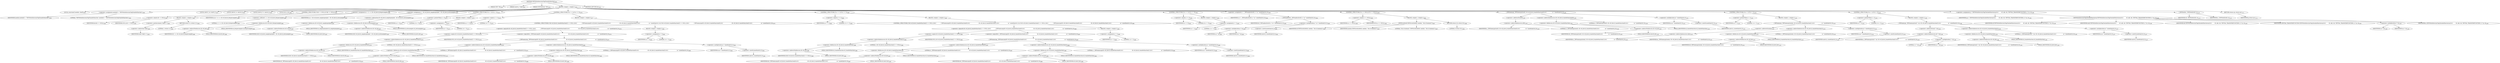 digraph "TIFFWriteDirectoryTagTransferfunction" {  
"69409" [label = <(METHOD,TIFFWriteDirectoryTagTransferfunction)<SUB>2053</SUB>> ]
"69410" [label = <(PARAM,TIFF *tif)<SUB>2053</SUB>> ]
"69411" [label = <(PARAM,uint32_t *ndir)<SUB>2053</SUB>> ]
"69412" [label = <(PARAM,TIFFDirEntry *dir)<SUB>2054</SUB>> ]
"69413" [label = <(BLOCK,&lt;empty&gt;,&lt;empty&gt;)<SUB>2055</SUB>> ]
"69414" [label = <(LOCAL,constchar[] module: char[])<SUB>2056</SUB>> ]
"69415" [label = <(&lt;operator&gt;.assignment,module[] = &quot;TIFFWriteDirectoryTagTransferfunction&quot;)<SUB>2056</SUB>> ]
"69416" [label = <(IDENTIFIER,module,module[] = &quot;TIFFWriteDirectoryTagTransferfunction&quot;)<SUB>2056</SUB>> ]
"69417" [label = <(LITERAL,&quot;TIFFWriteDirectoryTagTransferfunction&quot;,module[] = &quot;TIFFWriteDirectoryTagTransferfunction&quot;)<SUB>2056</SUB>> ]
"69418" [label = <(LOCAL,uint32_t m: uint32_t)<SUB>2057</SUB>> ]
"69419" [label = <(LOCAL,uint16_t n: uint16_t)<SUB>2058</SUB>> ]
"69420" [label = <(LOCAL,uint16_t* o: uint16_t)<SUB>2059</SUB>> ]
"69421" [label = <(LOCAL,int p: int)<SUB>2060</SUB>> ]
"69422" [label = <(CONTROL_STRUCTURE,if (dir == NULL),if (dir == NULL))<SUB>2061</SUB>> ]
"69423" [label = <(&lt;operator&gt;.equals,dir == NULL)<SUB>2061</SUB>> ]
"69424" [label = <(IDENTIFIER,dir,dir == NULL)<SUB>2061</SUB>> ]
"69425" [label = <(IDENTIFIER,NULL,dir == NULL)<SUB>2061</SUB>> ]
"69426" [label = <(BLOCK,&lt;empty&gt;,&lt;empty&gt;)<SUB>2062</SUB>> ]
"69427" [label = <(&lt;operator&gt;.postIncrement,(*ndir)++)<SUB>2063</SUB>> ]
"69428" [label = <(&lt;operator&gt;.indirection,*ndir)<SUB>2063</SUB>> ]
"69429" [label = <(IDENTIFIER,ndir,(*ndir)++)<SUB>2063</SUB>> ]
"69430" [label = <(RETURN,return (1);,return (1);)<SUB>2064</SUB>> ]
"69431" [label = <(LITERAL,1,return (1);)<SUB>2064</SUB>> ]
"69432" [label = <(&lt;operator&gt;.assignment,m = (1 &lt;&lt; tif-&gt;tif_dir.td_bitspersample))<SUB>2066</SUB>> ]
"69433" [label = <(IDENTIFIER,m,m = (1 &lt;&lt; tif-&gt;tif_dir.td_bitspersample))<SUB>2066</SUB>> ]
"69434" [label = <(&lt;operator&gt;.shiftLeft,1 &lt;&lt; tif-&gt;tif_dir.td_bitspersample)<SUB>2066</SUB>> ]
"69435" [label = <(LITERAL,1,1 &lt;&lt; tif-&gt;tif_dir.td_bitspersample)<SUB>2066</SUB>> ]
"69436" [label = <(&lt;operator&gt;.fieldAccess,tif-&gt;tif_dir.td_bitspersample)<SUB>2066</SUB>> ]
"69437" [label = <(&lt;operator&gt;.indirectFieldAccess,tif-&gt;tif_dir)<SUB>2066</SUB>> ]
"69438" [label = <(IDENTIFIER,tif,1 &lt;&lt; tif-&gt;tif_dir.td_bitspersample)<SUB>2066</SUB>> ]
"69439" [label = <(FIELD_IDENTIFIER,tif_dir,tif_dir)<SUB>2066</SUB>> ]
"69440" [label = <(FIELD_IDENTIFIER,td_bitspersample,td_bitspersample)<SUB>2066</SUB>> ]
"69441" [label = <(&lt;operator&gt;.assignment,n = tif-&gt;tif_dir.td_samplesperpixel - tif-&gt;tif_dir.td_extrasamples)<SUB>2067</SUB>> ]
"69442" [label = <(IDENTIFIER,n,n = tif-&gt;tif_dir.td_samplesperpixel - tif-&gt;tif_dir.td_extrasamples)<SUB>2067</SUB>> ]
"69443" [label = <(&lt;operator&gt;.subtraction,tif-&gt;tif_dir.td_samplesperpixel - tif-&gt;tif_dir.td_extrasamples)<SUB>2067</SUB>> ]
"69444" [label = <(&lt;operator&gt;.fieldAccess,tif-&gt;tif_dir.td_samplesperpixel)<SUB>2067</SUB>> ]
"69445" [label = <(&lt;operator&gt;.indirectFieldAccess,tif-&gt;tif_dir)<SUB>2067</SUB>> ]
"69446" [label = <(IDENTIFIER,tif,tif-&gt;tif_dir.td_samplesperpixel - tif-&gt;tif_dir.td_extrasamples)<SUB>2067</SUB>> ]
"69447" [label = <(FIELD_IDENTIFIER,tif_dir,tif_dir)<SUB>2067</SUB>> ]
"69448" [label = <(FIELD_IDENTIFIER,td_samplesperpixel,td_samplesperpixel)<SUB>2067</SUB>> ]
"69449" [label = <(&lt;operator&gt;.fieldAccess,tif-&gt;tif_dir.td_extrasamples)<SUB>2067</SUB>> ]
"69450" [label = <(&lt;operator&gt;.indirectFieldAccess,tif-&gt;tif_dir)<SUB>2067</SUB>> ]
"69451" [label = <(IDENTIFIER,tif,tif-&gt;tif_dir.td_samplesperpixel - tif-&gt;tif_dir.td_extrasamples)<SUB>2067</SUB>> ]
"69452" [label = <(FIELD_IDENTIFIER,tif_dir,tif_dir)<SUB>2067</SUB>> ]
"69453" [label = <(FIELD_IDENTIFIER,td_extrasamples,td_extrasamples)<SUB>2067</SUB>> ]
"69454" [label = <(CONTROL_STRUCTURE,if (n &gt; 3),if (n &gt; 3))<SUB>2074</SUB>> ]
"69455" [label = <(&lt;operator&gt;.greaterThan,n &gt; 3)<SUB>2074</SUB>> ]
"69456" [label = <(IDENTIFIER,n,n &gt; 3)<SUB>2074</SUB>> ]
"69457" [label = <(LITERAL,3,n &gt; 3)<SUB>2074</SUB>> ]
"69458" [label = <(BLOCK,&lt;empty&gt;,&lt;empty&gt;)<SUB>2075</SUB>> ]
"69459" [label = <(&lt;operator&gt;.assignment,n = 3)<SUB>2075</SUB>> ]
"69460" [label = <(IDENTIFIER,n,n = 3)<SUB>2075</SUB>> ]
"69461" [label = <(LITERAL,3,n = 3)<SUB>2075</SUB>> ]
"69462" [label = <(CONTROL_STRUCTURE,if (n == 3),if (n == 3))<SUB>2076</SUB>> ]
"69463" [label = <(&lt;operator&gt;.equals,n == 3)<SUB>2076</SUB>> ]
"69464" [label = <(IDENTIFIER,n,n == 3)<SUB>2076</SUB>> ]
"69465" [label = <(LITERAL,3,n == 3)<SUB>2076</SUB>> ]
"69466" [label = <(BLOCK,&lt;empty&gt;,&lt;empty&gt;)<SUB>2077</SUB>> ]
"69467" [label = <(CONTROL_STRUCTURE,if (tif-&gt;tif_dir.td_transferfunction[2] == NULL ||\012            !_TIFFmemcmp(tif-&gt;tif_dir.td_transferfunction[0],\012                         tif-&gt;tif_dir.td_transferfunction[2],\012                         m * sizeof(uint16_t))),if (tif-&gt;tif_dir.td_transferfunction[2] == NULL ||\012            !_TIFFmemcmp(tif-&gt;tif_dir.td_transferfunction[0],\012                         tif-&gt;tif_dir.td_transferfunction[2],\012                         m * sizeof(uint16_t))))<SUB>2078</SUB>> ]
"69468" [label = <(&lt;operator&gt;.logicalOr,tif-&gt;tif_dir.td_transferfunction[2] == NULL ||\012            !_TIFFmemcmp(tif-&gt;tif_dir.td_transferfunction[0],\012                         tif-&gt;tif_dir.td_transferfunction[2],\012                         m * sizeof(uint16_t)))<SUB>2078</SUB>> ]
"69469" [label = <(&lt;operator&gt;.equals,tif-&gt;tif_dir.td_transferfunction[2] == NULL)<SUB>2078</SUB>> ]
"69470" [label = <(&lt;operator&gt;.indirectIndexAccess,tif-&gt;tif_dir.td_transferfunction[2])<SUB>2078</SUB>> ]
"69471" [label = <(&lt;operator&gt;.fieldAccess,tif-&gt;tif_dir.td_transferfunction)<SUB>2078</SUB>> ]
"69472" [label = <(&lt;operator&gt;.indirectFieldAccess,tif-&gt;tif_dir)<SUB>2078</SUB>> ]
"69473" [label = <(IDENTIFIER,tif,tif-&gt;tif_dir.td_transferfunction[2] == NULL)<SUB>2078</SUB>> ]
"69474" [label = <(FIELD_IDENTIFIER,tif_dir,tif_dir)<SUB>2078</SUB>> ]
"69475" [label = <(FIELD_IDENTIFIER,td_transferfunction,td_transferfunction)<SUB>2078</SUB>> ]
"69476" [label = <(LITERAL,2,tif-&gt;tif_dir.td_transferfunction[2] == NULL)<SUB>2078</SUB>> ]
"69477" [label = <(IDENTIFIER,NULL,tif-&gt;tif_dir.td_transferfunction[2] == NULL)<SUB>2078</SUB>> ]
"69478" [label = <(&lt;operator&gt;.logicalNot,!_TIFFmemcmp(tif-&gt;tif_dir.td_transferfunction[0],\012                         tif-&gt;tif_dir.td_transferfunction[2],\012                         m * sizeof(uint16_t)))<SUB>2079</SUB>> ]
"69479" [label = <(_TIFFmemcmp,_TIFFmemcmp(tif-&gt;tif_dir.td_transferfunction[0],\012                         tif-&gt;tif_dir.td_transferfunction[2],\012                         m * sizeof(uint16_t)))<SUB>2079</SUB>> ]
"69480" [label = <(&lt;operator&gt;.indirectIndexAccess,tif-&gt;tif_dir.td_transferfunction[0])<SUB>2079</SUB>> ]
"69481" [label = <(&lt;operator&gt;.fieldAccess,tif-&gt;tif_dir.td_transferfunction)<SUB>2079</SUB>> ]
"69482" [label = <(&lt;operator&gt;.indirectFieldAccess,tif-&gt;tif_dir)<SUB>2079</SUB>> ]
"69483" [label = <(IDENTIFIER,tif,_TIFFmemcmp(tif-&gt;tif_dir.td_transferfunction[0],\012                         tif-&gt;tif_dir.td_transferfunction[2],\012                         m * sizeof(uint16_t)))<SUB>2079</SUB>> ]
"69484" [label = <(FIELD_IDENTIFIER,tif_dir,tif_dir)<SUB>2079</SUB>> ]
"69485" [label = <(FIELD_IDENTIFIER,td_transferfunction,td_transferfunction)<SUB>2079</SUB>> ]
"69486" [label = <(LITERAL,0,_TIFFmemcmp(tif-&gt;tif_dir.td_transferfunction[0],\012                         tif-&gt;tif_dir.td_transferfunction[2],\012                         m * sizeof(uint16_t)))<SUB>2079</SUB>> ]
"69487" [label = <(&lt;operator&gt;.indirectIndexAccess,tif-&gt;tif_dir.td_transferfunction[2])<SUB>2080</SUB>> ]
"69488" [label = <(&lt;operator&gt;.fieldAccess,tif-&gt;tif_dir.td_transferfunction)<SUB>2080</SUB>> ]
"69489" [label = <(&lt;operator&gt;.indirectFieldAccess,tif-&gt;tif_dir)<SUB>2080</SUB>> ]
"69490" [label = <(IDENTIFIER,tif,_TIFFmemcmp(tif-&gt;tif_dir.td_transferfunction[0],\012                         tif-&gt;tif_dir.td_transferfunction[2],\012                         m * sizeof(uint16_t)))<SUB>2080</SUB>> ]
"69491" [label = <(FIELD_IDENTIFIER,tif_dir,tif_dir)<SUB>2080</SUB>> ]
"69492" [label = <(FIELD_IDENTIFIER,td_transferfunction,td_transferfunction)<SUB>2080</SUB>> ]
"69493" [label = <(LITERAL,2,_TIFFmemcmp(tif-&gt;tif_dir.td_transferfunction[0],\012                         tif-&gt;tif_dir.td_transferfunction[2],\012                         m * sizeof(uint16_t)))<SUB>2080</SUB>> ]
"69494" [label = <(&lt;operator&gt;.multiplication,m * sizeof(uint16_t))<SUB>2081</SUB>> ]
"69495" [label = <(IDENTIFIER,m,m * sizeof(uint16_t))<SUB>2081</SUB>> ]
"69496" [label = <(&lt;operator&gt;.sizeOf,sizeof(uint16_t))<SUB>2081</SUB>> ]
"69497" [label = <(IDENTIFIER,uint16_t,sizeof(uint16_t))<SUB>2081</SUB>> ]
"69498" [label = <(BLOCK,&lt;empty&gt;,&lt;empty&gt;)<SUB>2082</SUB>> ]
"69499" [label = <(&lt;operator&gt;.assignment,n = 2)<SUB>2082</SUB>> ]
"69500" [label = <(IDENTIFIER,n,n = 2)<SUB>2082</SUB>> ]
"69501" [label = <(LITERAL,2,n = 2)<SUB>2082</SUB>> ]
"69502" [label = <(CONTROL_STRUCTURE,if (n == 2),if (n == 2))<SUB>2084</SUB>> ]
"69503" [label = <(&lt;operator&gt;.equals,n == 2)<SUB>2084</SUB>> ]
"69504" [label = <(IDENTIFIER,n,n == 2)<SUB>2084</SUB>> ]
"69505" [label = <(LITERAL,2,n == 2)<SUB>2084</SUB>> ]
"69506" [label = <(BLOCK,&lt;empty&gt;,&lt;empty&gt;)<SUB>2085</SUB>> ]
"69507" [label = <(CONTROL_STRUCTURE,if (tif-&gt;tif_dir.td_transferfunction[1] == NULL ||\012            !_TIFFmemcmp(tif-&gt;tif_dir.td_transferfunction[0],\012                         tif-&gt;tif_dir.td_transferfunction[1],\012                         m * sizeof(uint16_t))),if (tif-&gt;tif_dir.td_transferfunction[1] == NULL ||\012            !_TIFFmemcmp(tif-&gt;tif_dir.td_transferfunction[0],\012                         tif-&gt;tif_dir.td_transferfunction[1],\012                         m * sizeof(uint16_t))))<SUB>2086</SUB>> ]
"69508" [label = <(&lt;operator&gt;.logicalOr,tif-&gt;tif_dir.td_transferfunction[1] == NULL ||\012            !_TIFFmemcmp(tif-&gt;tif_dir.td_transferfunction[0],\012                         tif-&gt;tif_dir.td_transferfunction[1],\012                         m * sizeof(uint16_t)))<SUB>2086</SUB>> ]
"69509" [label = <(&lt;operator&gt;.equals,tif-&gt;tif_dir.td_transferfunction[1] == NULL)<SUB>2086</SUB>> ]
"69510" [label = <(&lt;operator&gt;.indirectIndexAccess,tif-&gt;tif_dir.td_transferfunction[1])<SUB>2086</SUB>> ]
"69511" [label = <(&lt;operator&gt;.fieldAccess,tif-&gt;tif_dir.td_transferfunction)<SUB>2086</SUB>> ]
"69512" [label = <(&lt;operator&gt;.indirectFieldAccess,tif-&gt;tif_dir)<SUB>2086</SUB>> ]
"69513" [label = <(IDENTIFIER,tif,tif-&gt;tif_dir.td_transferfunction[1] == NULL)<SUB>2086</SUB>> ]
"69514" [label = <(FIELD_IDENTIFIER,tif_dir,tif_dir)<SUB>2086</SUB>> ]
"69515" [label = <(FIELD_IDENTIFIER,td_transferfunction,td_transferfunction)<SUB>2086</SUB>> ]
"69516" [label = <(LITERAL,1,tif-&gt;tif_dir.td_transferfunction[1] == NULL)<SUB>2086</SUB>> ]
"69517" [label = <(IDENTIFIER,NULL,tif-&gt;tif_dir.td_transferfunction[1] == NULL)<SUB>2086</SUB>> ]
"69518" [label = <(&lt;operator&gt;.logicalNot,!_TIFFmemcmp(tif-&gt;tif_dir.td_transferfunction[0],\012                         tif-&gt;tif_dir.td_transferfunction[1],\012                         m * sizeof(uint16_t)))<SUB>2087</SUB>> ]
"69519" [label = <(_TIFFmemcmp,_TIFFmemcmp(tif-&gt;tif_dir.td_transferfunction[0],\012                         tif-&gt;tif_dir.td_transferfunction[1],\012                         m * sizeof(uint16_t)))<SUB>2087</SUB>> ]
"69520" [label = <(&lt;operator&gt;.indirectIndexAccess,tif-&gt;tif_dir.td_transferfunction[0])<SUB>2087</SUB>> ]
"69521" [label = <(&lt;operator&gt;.fieldAccess,tif-&gt;tif_dir.td_transferfunction)<SUB>2087</SUB>> ]
"69522" [label = <(&lt;operator&gt;.indirectFieldAccess,tif-&gt;tif_dir)<SUB>2087</SUB>> ]
"69523" [label = <(IDENTIFIER,tif,_TIFFmemcmp(tif-&gt;tif_dir.td_transferfunction[0],\012                         tif-&gt;tif_dir.td_transferfunction[1],\012                         m * sizeof(uint16_t)))<SUB>2087</SUB>> ]
"69524" [label = <(FIELD_IDENTIFIER,tif_dir,tif_dir)<SUB>2087</SUB>> ]
"69525" [label = <(FIELD_IDENTIFIER,td_transferfunction,td_transferfunction)<SUB>2087</SUB>> ]
"69526" [label = <(LITERAL,0,_TIFFmemcmp(tif-&gt;tif_dir.td_transferfunction[0],\012                         tif-&gt;tif_dir.td_transferfunction[1],\012                         m * sizeof(uint16_t)))<SUB>2087</SUB>> ]
"69527" [label = <(&lt;operator&gt;.indirectIndexAccess,tif-&gt;tif_dir.td_transferfunction[1])<SUB>2088</SUB>> ]
"69528" [label = <(&lt;operator&gt;.fieldAccess,tif-&gt;tif_dir.td_transferfunction)<SUB>2088</SUB>> ]
"69529" [label = <(&lt;operator&gt;.indirectFieldAccess,tif-&gt;tif_dir)<SUB>2088</SUB>> ]
"69530" [label = <(IDENTIFIER,tif,_TIFFmemcmp(tif-&gt;tif_dir.td_transferfunction[0],\012                         tif-&gt;tif_dir.td_transferfunction[1],\012                         m * sizeof(uint16_t)))<SUB>2088</SUB>> ]
"69531" [label = <(FIELD_IDENTIFIER,tif_dir,tif_dir)<SUB>2088</SUB>> ]
"69532" [label = <(FIELD_IDENTIFIER,td_transferfunction,td_transferfunction)<SUB>2088</SUB>> ]
"69533" [label = <(LITERAL,1,_TIFFmemcmp(tif-&gt;tif_dir.td_transferfunction[0],\012                         tif-&gt;tif_dir.td_transferfunction[1],\012                         m * sizeof(uint16_t)))<SUB>2088</SUB>> ]
"69534" [label = <(&lt;operator&gt;.multiplication,m * sizeof(uint16_t))<SUB>2089</SUB>> ]
"69535" [label = <(IDENTIFIER,m,m * sizeof(uint16_t))<SUB>2089</SUB>> ]
"69536" [label = <(&lt;operator&gt;.sizeOf,sizeof(uint16_t))<SUB>2089</SUB>> ]
"69537" [label = <(IDENTIFIER,uint16_t,sizeof(uint16_t))<SUB>2089</SUB>> ]
"69538" [label = <(BLOCK,&lt;empty&gt;,&lt;empty&gt;)<SUB>2090</SUB>> ]
"69539" [label = <(&lt;operator&gt;.assignment,n = 1)<SUB>2090</SUB>> ]
"69540" [label = <(IDENTIFIER,n,n = 1)<SUB>2090</SUB>> ]
"69541" [label = <(LITERAL,1,n = 1)<SUB>2090</SUB>> ]
"69542" [label = <(CONTROL_STRUCTURE,if (n == 0),if (n == 0))<SUB>2092</SUB>> ]
"69543" [label = <(&lt;operator&gt;.equals,n == 0)<SUB>2092</SUB>> ]
"69544" [label = <(IDENTIFIER,n,n == 0)<SUB>2092</SUB>> ]
"69545" [label = <(LITERAL,0,n == 0)<SUB>2092</SUB>> ]
"69546" [label = <(BLOCK,&lt;empty&gt;,&lt;empty&gt;)<SUB>2093</SUB>> ]
"69547" [label = <(&lt;operator&gt;.assignment,n = 1)<SUB>2093</SUB>> ]
"69548" [label = <(IDENTIFIER,n,n = 1)<SUB>2093</SUB>> ]
"69549" [label = <(LITERAL,1,n = 1)<SUB>2093</SUB>> ]
"69550" [label = <(&lt;operator&gt;.assignment,o = _TIFFmallocExt(tif, n * m * sizeof(uint16_t)))<SUB>2094</SUB>> ]
"69551" [label = <(IDENTIFIER,o,o = _TIFFmallocExt(tif, n * m * sizeof(uint16_t)))<SUB>2094</SUB>> ]
"69552" [label = <(_TIFFmallocExt,_TIFFmallocExt(tif, n * m * sizeof(uint16_t)))<SUB>2094</SUB>> ]
"69553" [label = <(IDENTIFIER,tif,_TIFFmallocExt(tif, n * m * sizeof(uint16_t)))<SUB>2094</SUB>> ]
"69554" [label = <(&lt;operator&gt;.multiplication,n * m * sizeof(uint16_t))<SUB>2094</SUB>> ]
"69555" [label = <(&lt;operator&gt;.multiplication,n * m)<SUB>2094</SUB>> ]
"69556" [label = <(IDENTIFIER,n,n * m)<SUB>2094</SUB>> ]
"69557" [label = <(IDENTIFIER,m,n * m)<SUB>2094</SUB>> ]
"69558" [label = <(&lt;operator&gt;.sizeOf,sizeof(uint16_t))<SUB>2094</SUB>> ]
"69559" [label = <(IDENTIFIER,uint16_t,sizeof(uint16_t))<SUB>2094</SUB>> ]
"69560" [label = <(CONTROL_STRUCTURE,if (o == NULL),if (o == NULL))<SUB>2095</SUB>> ]
"69561" [label = <(&lt;operator&gt;.equals,o == NULL)<SUB>2095</SUB>> ]
"69562" [label = <(IDENTIFIER,o,o == NULL)<SUB>2095</SUB>> ]
"69563" [label = <(IDENTIFIER,NULL,o == NULL)<SUB>2095</SUB>> ]
"69564" [label = <(BLOCK,&lt;empty&gt;,&lt;empty&gt;)<SUB>2096</SUB>> ]
"69565" [label = <(TIFFErrorExtR,TIFFErrorExtR(tif, module, &quot;Out of memory&quot;))<SUB>2097</SUB>> ]
"69566" [label = <(IDENTIFIER,tif,TIFFErrorExtR(tif, module, &quot;Out of memory&quot;))<SUB>2097</SUB>> ]
"69567" [label = <(IDENTIFIER,module,TIFFErrorExtR(tif, module, &quot;Out of memory&quot;))<SUB>2097</SUB>> ]
"69568" [label = <(LITERAL,&quot;Out of memory&quot;,TIFFErrorExtR(tif, module, &quot;Out of memory&quot;))<SUB>2097</SUB>> ]
"69569" [label = <(RETURN,return (0);,return (0);)<SUB>2098</SUB>> ]
"69570" [label = <(LITERAL,0,return (0);)<SUB>2098</SUB>> ]
"69571" [label = <(_TIFFmemcpy,_TIFFmemcpy(&amp;o[0], tif-&gt;tif_dir.td_transferfunction[0],\012                m * sizeof(uint16_t)))<SUB>2100</SUB>> ]
"69572" [label = <(&lt;operator&gt;.addressOf,&amp;o[0])<SUB>2100</SUB>> ]
"69573" [label = <(&lt;operator&gt;.indirectIndexAccess,o[0])<SUB>2100</SUB>> ]
"69574" [label = <(IDENTIFIER,o,_TIFFmemcpy(&amp;o[0], tif-&gt;tif_dir.td_transferfunction[0],\012                m * sizeof(uint16_t)))<SUB>2100</SUB>> ]
"69575" [label = <(LITERAL,0,_TIFFmemcpy(&amp;o[0], tif-&gt;tif_dir.td_transferfunction[0],\012                m * sizeof(uint16_t)))<SUB>2100</SUB>> ]
"69576" [label = <(&lt;operator&gt;.indirectIndexAccess,tif-&gt;tif_dir.td_transferfunction[0])<SUB>2100</SUB>> ]
"69577" [label = <(&lt;operator&gt;.fieldAccess,tif-&gt;tif_dir.td_transferfunction)<SUB>2100</SUB>> ]
"69578" [label = <(&lt;operator&gt;.indirectFieldAccess,tif-&gt;tif_dir)<SUB>2100</SUB>> ]
"69579" [label = <(IDENTIFIER,tif,_TIFFmemcpy(&amp;o[0], tif-&gt;tif_dir.td_transferfunction[0],\012                m * sizeof(uint16_t)))<SUB>2100</SUB>> ]
"69580" [label = <(FIELD_IDENTIFIER,tif_dir,tif_dir)<SUB>2100</SUB>> ]
"69581" [label = <(FIELD_IDENTIFIER,td_transferfunction,td_transferfunction)<SUB>2100</SUB>> ]
"69582" [label = <(LITERAL,0,_TIFFmemcpy(&amp;o[0], tif-&gt;tif_dir.td_transferfunction[0],\012                m * sizeof(uint16_t)))<SUB>2100</SUB>> ]
"69583" [label = <(&lt;operator&gt;.multiplication,m * sizeof(uint16_t))<SUB>2101</SUB>> ]
"69584" [label = <(IDENTIFIER,m,m * sizeof(uint16_t))<SUB>2101</SUB>> ]
"69585" [label = <(&lt;operator&gt;.sizeOf,sizeof(uint16_t))<SUB>2101</SUB>> ]
"69586" [label = <(IDENTIFIER,uint16_t,sizeof(uint16_t))<SUB>2101</SUB>> ]
"69587" [label = <(CONTROL_STRUCTURE,if (n &gt; 1),if (n &gt; 1))<SUB>2102</SUB>> ]
"69588" [label = <(&lt;operator&gt;.greaterThan,n &gt; 1)<SUB>2102</SUB>> ]
"69589" [label = <(IDENTIFIER,n,n &gt; 1)<SUB>2102</SUB>> ]
"69590" [label = <(LITERAL,1,n &gt; 1)<SUB>2102</SUB>> ]
"69591" [label = <(BLOCK,&lt;empty&gt;,&lt;empty&gt;)<SUB>2103</SUB>> ]
"69592" [label = <(_TIFFmemcpy,_TIFFmemcpy(&amp;o[m], tif-&gt;tif_dir.td_transferfunction[1],\012                    m * sizeof(uint16_t)))<SUB>2103</SUB>> ]
"69593" [label = <(&lt;operator&gt;.addressOf,&amp;o[m])<SUB>2103</SUB>> ]
"69594" [label = <(&lt;operator&gt;.indirectIndexAccess,o[m])<SUB>2103</SUB>> ]
"69595" [label = <(IDENTIFIER,o,_TIFFmemcpy(&amp;o[m], tif-&gt;tif_dir.td_transferfunction[1],\012                    m * sizeof(uint16_t)))<SUB>2103</SUB>> ]
"69596" [label = <(IDENTIFIER,m,_TIFFmemcpy(&amp;o[m], tif-&gt;tif_dir.td_transferfunction[1],\012                    m * sizeof(uint16_t)))<SUB>2103</SUB>> ]
"69597" [label = <(&lt;operator&gt;.indirectIndexAccess,tif-&gt;tif_dir.td_transferfunction[1])<SUB>2103</SUB>> ]
"69598" [label = <(&lt;operator&gt;.fieldAccess,tif-&gt;tif_dir.td_transferfunction)<SUB>2103</SUB>> ]
"69599" [label = <(&lt;operator&gt;.indirectFieldAccess,tif-&gt;tif_dir)<SUB>2103</SUB>> ]
"69600" [label = <(IDENTIFIER,tif,_TIFFmemcpy(&amp;o[m], tif-&gt;tif_dir.td_transferfunction[1],\012                    m * sizeof(uint16_t)))<SUB>2103</SUB>> ]
"69601" [label = <(FIELD_IDENTIFIER,tif_dir,tif_dir)<SUB>2103</SUB>> ]
"69602" [label = <(FIELD_IDENTIFIER,td_transferfunction,td_transferfunction)<SUB>2103</SUB>> ]
"69603" [label = <(LITERAL,1,_TIFFmemcpy(&amp;o[m], tif-&gt;tif_dir.td_transferfunction[1],\012                    m * sizeof(uint16_t)))<SUB>2103</SUB>> ]
"69604" [label = <(&lt;operator&gt;.multiplication,m * sizeof(uint16_t))<SUB>2104</SUB>> ]
"69605" [label = <(IDENTIFIER,m,m * sizeof(uint16_t))<SUB>2104</SUB>> ]
"69606" [label = <(&lt;operator&gt;.sizeOf,sizeof(uint16_t))<SUB>2104</SUB>> ]
"69607" [label = <(IDENTIFIER,uint16_t,sizeof(uint16_t))<SUB>2104</SUB>> ]
"69608" [label = <(CONTROL_STRUCTURE,if (n &gt; 2),if (n &gt; 2))<SUB>2105</SUB>> ]
"69609" [label = <(&lt;operator&gt;.greaterThan,n &gt; 2)<SUB>2105</SUB>> ]
"69610" [label = <(IDENTIFIER,n,n &gt; 2)<SUB>2105</SUB>> ]
"69611" [label = <(LITERAL,2,n &gt; 2)<SUB>2105</SUB>> ]
"69612" [label = <(BLOCK,&lt;empty&gt;,&lt;empty&gt;)<SUB>2106</SUB>> ]
"69613" [label = <(_TIFFmemcpy,_TIFFmemcpy(&amp;o[2 * m], tif-&gt;tif_dir.td_transferfunction[2],\012                    m * sizeof(uint16_t)))<SUB>2106</SUB>> ]
"69614" [label = <(&lt;operator&gt;.addressOf,&amp;o[2 * m])<SUB>2106</SUB>> ]
"69615" [label = <(&lt;operator&gt;.indirectIndexAccess,o[2 * m])<SUB>2106</SUB>> ]
"69616" [label = <(IDENTIFIER,o,_TIFFmemcpy(&amp;o[2 * m], tif-&gt;tif_dir.td_transferfunction[2],\012                    m * sizeof(uint16_t)))<SUB>2106</SUB>> ]
"69617" [label = <(&lt;operator&gt;.multiplication,2 * m)<SUB>2106</SUB>> ]
"69618" [label = <(LITERAL,2,2 * m)<SUB>2106</SUB>> ]
"69619" [label = <(IDENTIFIER,m,2 * m)<SUB>2106</SUB>> ]
"69620" [label = <(&lt;operator&gt;.indirectIndexAccess,tif-&gt;tif_dir.td_transferfunction[2])<SUB>2106</SUB>> ]
"69621" [label = <(&lt;operator&gt;.fieldAccess,tif-&gt;tif_dir.td_transferfunction)<SUB>2106</SUB>> ]
"69622" [label = <(&lt;operator&gt;.indirectFieldAccess,tif-&gt;tif_dir)<SUB>2106</SUB>> ]
"69623" [label = <(IDENTIFIER,tif,_TIFFmemcpy(&amp;o[2 * m], tif-&gt;tif_dir.td_transferfunction[2],\012                    m * sizeof(uint16_t)))<SUB>2106</SUB>> ]
"69624" [label = <(FIELD_IDENTIFIER,tif_dir,tif_dir)<SUB>2106</SUB>> ]
"69625" [label = <(FIELD_IDENTIFIER,td_transferfunction,td_transferfunction)<SUB>2106</SUB>> ]
"69626" [label = <(LITERAL,2,_TIFFmemcpy(&amp;o[2 * m], tif-&gt;tif_dir.td_transferfunction[2],\012                    m * sizeof(uint16_t)))<SUB>2106</SUB>> ]
"69627" [label = <(&lt;operator&gt;.multiplication,m * sizeof(uint16_t))<SUB>2107</SUB>> ]
"69628" [label = <(IDENTIFIER,m,m * sizeof(uint16_t))<SUB>2107</SUB>> ]
"69629" [label = <(&lt;operator&gt;.sizeOf,sizeof(uint16_t))<SUB>2107</SUB>> ]
"69630" [label = <(IDENTIFIER,uint16_t,sizeof(uint16_t))<SUB>2107</SUB>> ]
"69631" [label = <(&lt;operator&gt;.assignment,p = TIFFWriteDirectoryTagCheckedShortArray(\012        tif, ndir, dir, TIFFTAG_TRANSFERFUNCTION, n * m, o))<SUB>2108</SUB>> ]
"69632" [label = <(IDENTIFIER,p,p = TIFFWriteDirectoryTagCheckedShortArray(\012        tif, ndir, dir, TIFFTAG_TRANSFERFUNCTION, n * m, o))<SUB>2108</SUB>> ]
"69633" [label = <(TIFFWriteDirectoryTagCheckedShortArray,TIFFWriteDirectoryTagCheckedShortArray(\012        tif, ndir, dir, TIFFTAG_TRANSFERFUNCTION, n * m, o))<SUB>2108</SUB>> ]
"69634" [label = <(IDENTIFIER,tif,TIFFWriteDirectoryTagCheckedShortArray(\012        tif, ndir, dir, TIFFTAG_TRANSFERFUNCTION, n * m, o))<SUB>2109</SUB>> ]
"69635" [label = <(IDENTIFIER,ndir,TIFFWriteDirectoryTagCheckedShortArray(\012        tif, ndir, dir, TIFFTAG_TRANSFERFUNCTION, n * m, o))<SUB>2109</SUB>> ]
"69636" [label = <(IDENTIFIER,dir,TIFFWriteDirectoryTagCheckedShortArray(\012        tif, ndir, dir, TIFFTAG_TRANSFERFUNCTION, n * m, o))<SUB>2109</SUB>> ]
"69637" [label = <(IDENTIFIER,TIFFTAG_TRANSFERFUNCTION,TIFFWriteDirectoryTagCheckedShortArray(\012        tif, ndir, dir, TIFFTAG_TRANSFERFUNCTION, n * m, o))<SUB>2109</SUB>> ]
"69638" [label = <(&lt;operator&gt;.multiplication,n * m)<SUB>2109</SUB>> ]
"69639" [label = <(IDENTIFIER,n,n * m)<SUB>2109</SUB>> ]
"69640" [label = <(IDENTIFIER,m,n * m)<SUB>2109</SUB>> ]
"69641" [label = <(IDENTIFIER,o,TIFFWriteDirectoryTagCheckedShortArray(\012        tif, ndir, dir, TIFFTAG_TRANSFERFUNCTION, n * m, o))<SUB>2109</SUB>> ]
"69642" [label = <(_TIFFfreeExt,_TIFFfreeExt(tif, o))<SUB>2110</SUB>> ]
"69643" [label = <(IDENTIFIER,tif,_TIFFfreeExt(tif, o))<SUB>2110</SUB>> ]
"69644" [label = <(IDENTIFIER,o,_TIFFfreeExt(tif, o))<SUB>2110</SUB>> ]
"69645" [label = <(RETURN,return (p);,return (p);)<SUB>2111</SUB>> ]
"69646" [label = <(IDENTIFIER,p,return (p);)<SUB>2111</SUB>> ]
"69647" [label = <(METHOD_RETURN,int)<SUB>2053</SUB>> ]
  "69409" -> "69410" 
  "69409" -> "69411" 
  "69409" -> "69412" 
  "69409" -> "69413" 
  "69409" -> "69647" 
  "69413" -> "69414" 
  "69413" -> "69415" 
  "69413" -> "69418" 
  "69413" -> "69419" 
  "69413" -> "69420" 
  "69413" -> "69421" 
  "69413" -> "69422" 
  "69413" -> "69432" 
  "69413" -> "69441" 
  "69413" -> "69454" 
  "69413" -> "69462" 
  "69413" -> "69502" 
  "69413" -> "69542" 
  "69413" -> "69550" 
  "69413" -> "69560" 
  "69413" -> "69571" 
  "69413" -> "69587" 
  "69413" -> "69608" 
  "69413" -> "69631" 
  "69413" -> "69642" 
  "69413" -> "69645" 
  "69415" -> "69416" 
  "69415" -> "69417" 
  "69422" -> "69423" 
  "69422" -> "69426" 
  "69423" -> "69424" 
  "69423" -> "69425" 
  "69426" -> "69427" 
  "69426" -> "69430" 
  "69427" -> "69428" 
  "69428" -> "69429" 
  "69430" -> "69431" 
  "69432" -> "69433" 
  "69432" -> "69434" 
  "69434" -> "69435" 
  "69434" -> "69436" 
  "69436" -> "69437" 
  "69436" -> "69440" 
  "69437" -> "69438" 
  "69437" -> "69439" 
  "69441" -> "69442" 
  "69441" -> "69443" 
  "69443" -> "69444" 
  "69443" -> "69449" 
  "69444" -> "69445" 
  "69444" -> "69448" 
  "69445" -> "69446" 
  "69445" -> "69447" 
  "69449" -> "69450" 
  "69449" -> "69453" 
  "69450" -> "69451" 
  "69450" -> "69452" 
  "69454" -> "69455" 
  "69454" -> "69458" 
  "69455" -> "69456" 
  "69455" -> "69457" 
  "69458" -> "69459" 
  "69459" -> "69460" 
  "69459" -> "69461" 
  "69462" -> "69463" 
  "69462" -> "69466" 
  "69463" -> "69464" 
  "69463" -> "69465" 
  "69466" -> "69467" 
  "69467" -> "69468" 
  "69467" -> "69498" 
  "69468" -> "69469" 
  "69468" -> "69478" 
  "69469" -> "69470" 
  "69469" -> "69477" 
  "69470" -> "69471" 
  "69470" -> "69476" 
  "69471" -> "69472" 
  "69471" -> "69475" 
  "69472" -> "69473" 
  "69472" -> "69474" 
  "69478" -> "69479" 
  "69479" -> "69480" 
  "69479" -> "69487" 
  "69479" -> "69494" 
  "69480" -> "69481" 
  "69480" -> "69486" 
  "69481" -> "69482" 
  "69481" -> "69485" 
  "69482" -> "69483" 
  "69482" -> "69484" 
  "69487" -> "69488" 
  "69487" -> "69493" 
  "69488" -> "69489" 
  "69488" -> "69492" 
  "69489" -> "69490" 
  "69489" -> "69491" 
  "69494" -> "69495" 
  "69494" -> "69496" 
  "69496" -> "69497" 
  "69498" -> "69499" 
  "69499" -> "69500" 
  "69499" -> "69501" 
  "69502" -> "69503" 
  "69502" -> "69506" 
  "69503" -> "69504" 
  "69503" -> "69505" 
  "69506" -> "69507" 
  "69507" -> "69508" 
  "69507" -> "69538" 
  "69508" -> "69509" 
  "69508" -> "69518" 
  "69509" -> "69510" 
  "69509" -> "69517" 
  "69510" -> "69511" 
  "69510" -> "69516" 
  "69511" -> "69512" 
  "69511" -> "69515" 
  "69512" -> "69513" 
  "69512" -> "69514" 
  "69518" -> "69519" 
  "69519" -> "69520" 
  "69519" -> "69527" 
  "69519" -> "69534" 
  "69520" -> "69521" 
  "69520" -> "69526" 
  "69521" -> "69522" 
  "69521" -> "69525" 
  "69522" -> "69523" 
  "69522" -> "69524" 
  "69527" -> "69528" 
  "69527" -> "69533" 
  "69528" -> "69529" 
  "69528" -> "69532" 
  "69529" -> "69530" 
  "69529" -> "69531" 
  "69534" -> "69535" 
  "69534" -> "69536" 
  "69536" -> "69537" 
  "69538" -> "69539" 
  "69539" -> "69540" 
  "69539" -> "69541" 
  "69542" -> "69543" 
  "69542" -> "69546" 
  "69543" -> "69544" 
  "69543" -> "69545" 
  "69546" -> "69547" 
  "69547" -> "69548" 
  "69547" -> "69549" 
  "69550" -> "69551" 
  "69550" -> "69552" 
  "69552" -> "69553" 
  "69552" -> "69554" 
  "69554" -> "69555" 
  "69554" -> "69558" 
  "69555" -> "69556" 
  "69555" -> "69557" 
  "69558" -> "69559" 
  "69560" -> "69561" 
  "69560" -> "69564" 
  "69561" -> "69562" 
  "69561" -> "69563" 
  "69564" -> "69565" 
  "69564" -> "69569" 
  "69565" -> "69566" 
  "69565" -> "69567" 
  "69565" -> "69568" 
  "69569" -> "69570" 
  "69571" -> "69572" 
  "69571" -> "69576" 
  "69571" -> "69583" 
  "69572" -> "69573" 
  "69573" -> "69574" 
  "69573" -> "69575" 
  "69576" -> "69577" 
  "69576" -> "69582" 
  "69577" -> "69578" 
  "69577" -> "69581" 
  "69578" -> "69579" 
  "69578" -> "69580" 
  "69583" -> "69584" 
  "69583" -> "69585" 
  "69585" -> "69586" 
  "69587" -> "69588" 
  "69587" -> "69591" 
  "69588" -> "69589" 
  "69588" -> "69590" 
  "69591" -> "69592" 
  "69592" -> "69593" 
  "69592" -> "69597" 
  "69592" -> "69604" 
  "69593" -> "69594" 
  "69594" -> "69595" 
  "69594" -> "69596" 
  "69597" -> "69598" 
  "69597" -> "69603" 
  "69598" -> "69599" 
  "69598" -> "69602" 
  "69599" -> "69600" 
  "69599" -> "69601" 
  "69604" -> "69605" 
  "69604" -> "69606" 
  "69606" -> "69607" 
  "69608" -> "69609" 
  "69608" -> "69612" 
  "69609" -> "69610" 
  "69609" -> "69611" 
  "69612" -> "69613" 
  "69613" -> "69614" 
  "69613" -> "69620" 
  "69613" -> "69627" 
  "69614" -> "69615" 
  "69615" -> "69616" 
  "69615" -> "69617" 
  "69617" -> "69618" 
  "69617" -> "69619" 
  "69620" -> "69621" 
  "69620" -> "69626" 
  "69621" -> "69622" 
  "69621" -> "69625" 
  "69622" -> "69623" 
  "69622" -> "69624" 
  "69627" -> "69628" 
  "69627" -> "69629" 
  "69629" -> "69630" 
  "69631" -> "69632" 
  "69631" -> "69633" 
  "69633" -> "69634" 
  "69633" -> "69635" 
  "69633" -> "69636" 
  "69633" -> "69637" 
  "69633" -> "69638" 
  "69633" -> "69641" 
  "69638" -> "69639" 
  "69638" -> "69640" 
  "69642" -> "69643" 
  "69642" -> "69644" 
  "69645" -> "69646" 
}
